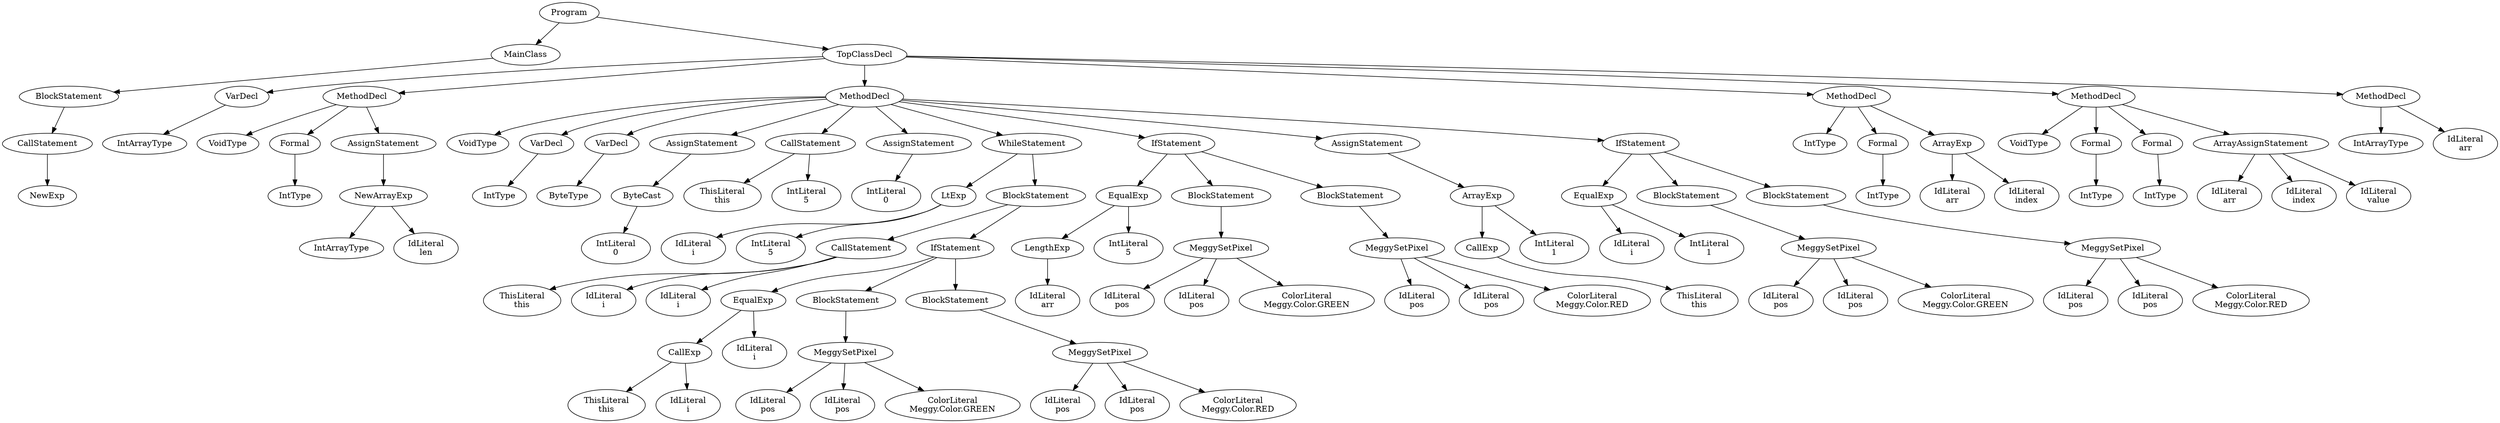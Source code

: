 digraph ASTGraph {
0 [ label="Program" ];
1 [ label="MainClass" ];
0 -> 1
2 [ label="BlockStatement" ];
1 -> 2
3 [ label="CallStatement" ];
2 -> 3
4 [ label="NewExp" ];
3 -> 4
5 [ label="TopClassDecl" ];
0 -> 5
6 [ label="VarDecl" ];
5 -> 6
7 [ label="IntArrayType" ];
6 -> 7
8 [ label="MethodDecl" ];
5 -> 8
9 [ label="VoidType" ];
8 -> 9
10 [ label="Formal" ];
8 -> 10
11 [ label="IntType" ];
10 -> 11
12 [ label="AssignStatement" ];
8 -> 12
13 [ label="NewArrayExp" ];
12 -> 13
14 [ label="IntArrayType" ];
13 -> 14
15 [ label="IdLiteral\nlen" ];
13 -> 15
16 [ label="MethodDecl" ];
5 -> 16
17 [ label="VoidType" ];
16 -> 17
18 [ label="VarDecl" ];
16 -> 18
19 [ label="IntType" ];
18 -> 19
20 [ label="VarDecl" ];
16 -> 20
21 [ label="ByteType" ];
20 -> 21
22 [ label="AssignStatement" ];
16 -> 22
23 [ label="ByteCast" ];
22 -> 23
24 [ label="IntLiteral\n0" ];
23 -> 24
25 [ label="CallStatement" ];
16 -> 25
26 [ label="ThisLiteral\nthis" ];
25 -> 26
27 [ label="IntLiteral\n5" ];
25 -> 27
28 [ label="AssignStatement" ];
16 -> 28
29 [ label="IntLiteral\n0" ];
28 -> 29
30 [ label="WhileStatement" ];
16 -> 30
31 [ label="LtExp" ];
30 -> 31
32 [ label="IdLiteral\ni" ];
31 -> 32
33 [ label="IntLiteral\n5" ];
31 -> 33
34 [ label="BlockStatement" ];
30 -> 34
35 [ label="CallStatement" ];
34 -> 35
36 [ label="ThisLiteral\nthis" ];
35 -> 36
37 [ label="IdLiteral\ni" ];
35 -> 37
38 [ label="IdLiteral\ni" ];
35 -> 38
39 [ label="IfStatement" ];
34 -> 39
40 [ label="EqualExp" ];
39 -> 40
41 [ label="CallExp" ];
40 -> 41
42 [ label="ThisLiteral\nthis" ];
41 -> 42
43 [ label="IdLiteral\ni" ];
41 -> 43
44 [ label="IdLiteral\ni" ];
40 -> 44
45 [ label="BlockStatement" ];
39 -> 45
46 [ label="MeggySetPixel" ];
45 -> 46
47 [ label="IdLiteral\npos" ];
46 -> 47
48 [ label="IdLiteral\npos" ];
46 -> 48
49 [ label="ColorLiteral\nMeggy.Color.GREEN" ];
46 -> 49
50 [ label="BlockStatement" ];
39 -> 50
51 [ label="MeggySetPixel" ];
50 -> 51
52 [ label="IdLiteral\npos" ];
51 -> 52
53 [ label="IdLiteral\npos" ];
51 -> 53
54 [ label="ColorLiteral\nMeggy.Color.RED" ];
51 -> 54
55 [ label="IfStatement" ];
16 -> 55
56 [ label="EqualExp" ];
55 -> 56
57 [ label="LengthExp" ];
56 -> 57
58 [ label="IdLiteral\narr" ];
57 -> 58
59 [ label="IntLiteral\n5" ];
56 -> 59
60 [ label="BlockStatement" ];
55 -> 60
61 [ label="MeggySetPixel" ];
60 -> 61
62 [ label="IdLiteral\npos" ];
61 -> 62
63 [ label="IdLiteral\npos" ];
61 -> 63
64 [ label="ColorLiteral\nMeggy.Color.GREEN" ];
61 -> 64
65 [ label="BlockStatement" ];
55 -> 65
66 [ label="MeggySetPixel" ];
65 -> 66
67 [ label="IdLiteral\npos" ];
66 -> 67
68 [ label="IdLiteral\npos" ];
66 -> 68
69 [ label="ColorLiteral\nMeggy.Color.RED" ];
66 -> 69
70 [ label="AssignStatement" ];
16 -> 70
71 [ label="ArrayExp" ];
70 -> 71
72 [ label="CallExp" ];
71 -> 72
73 [ label="ThisLiteral\nthis" ];
72 -> 73
74 [ label="IntLiteral\n1" ];
71 -> 74
75 [ label="IfStatement" ];
16 -> 75
76 [ label="EqualExp" ];
75 -> 76
77 [ label="IdLiteral\ni" ];
76 -> 77
78 [ label="IntLiteral\n1" ];
76 -> 78
79 [ label="BlockStatement" ];
75 -> 79
80 [ label="MeggySetPixel" ];
79 -> 80
81 [ label="IdLiteral\npos" ];
80 -> 81
82 [ label="IdLiteral\npos" ];
80 -> 82
83 [ label="ColorLiteral\nMeggy.Color.GREEN" ];
80 -> 83
84 [ label="BlockStatement" ];
75 -> 84
85 [ label="MeggySetPixel" ];
84 -> 85
86 [ label="IdLiteral\npos" ];
85 -> 86
87 [ label="IdLiteral\npos" ];
85 -> 87
88 [ label="ColorLiteral\nMeggy.Color.RED" ];
85 -> 88
89 [ label="MethodDecl" ];
5 -> 89
90 [ label="IntType" ];
89 -> 90
91 [ label="Formal" ];
89 -> 91
92 [ label="IntType" ];
91 -> 92
93 [ label="ArrayExp" ];
89 -> 93
94 [ label="IdLiteral\narr" ];
93 -> 94
95 [ label="IdLiteral\nindex" ];
93 -> 95
96 [ label="MethodDecl" ];
5 -> 96
97 [ label="VoidType" ];
96 -> 97
98 [ label="Formal" ];
96 -> 98
99 [ label="IntType" ];
98 -> 99
100 [ label="Formal" ];
96 -> 100
101 [ label="IntType" ];
100 -> 101
102 [ label="ArrayAssignStatement" ];
96 -> 102
103 [ label="IdLiteral\narr" ];
102 -> 103
104 [ label="IdLiteral\nindex" ];
102 -> 104
105 [ label="IdLiteral\nvalue" ];
102 -> 105
106 [ label="MethodDecl" ];
5 -> 106
107 [ label="IntArrayType" ];
106 -> 107
108 [ label="IdLiteral\narr" ];
106 -> 108
}
